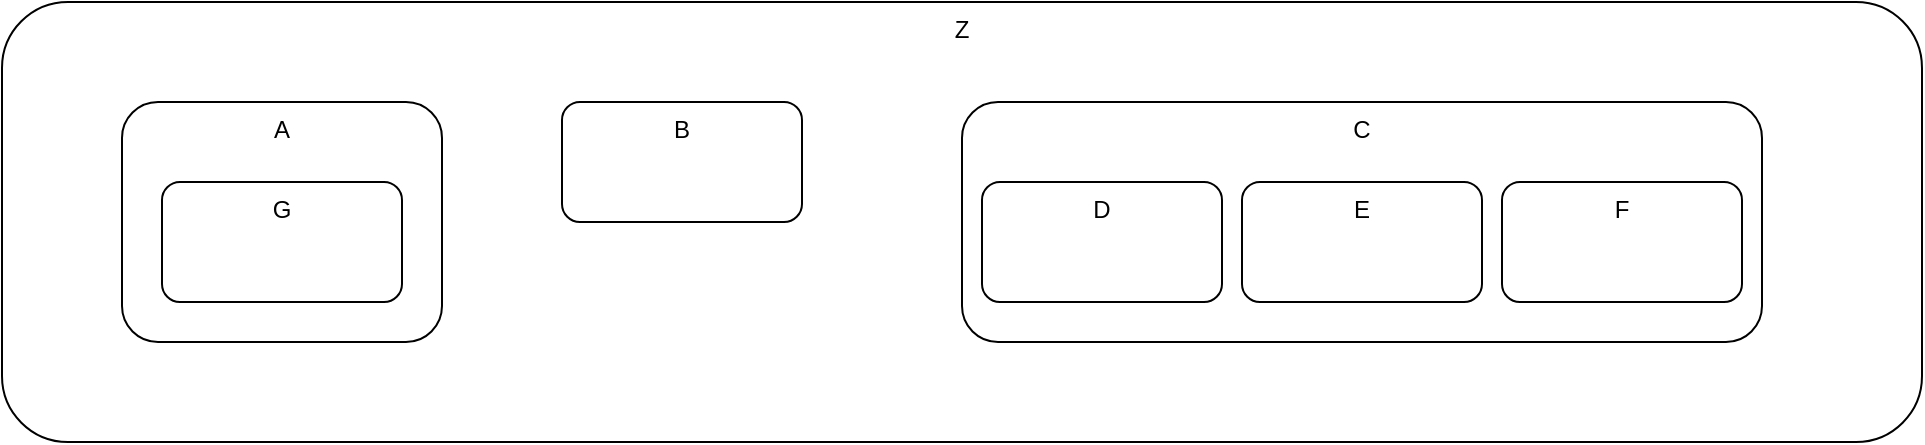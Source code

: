 <mxfile version="14.6.13" type="device" pages="2"><diagram id="osfUjiOvcNvU7iIQlVtG" name="Page-1"><mxGraphModel dx="1106" dy="727" grid="1" gridSize="10" guides="1" tooltips="1" connect="1" arrows="1" fold="1" page="1" pageScale="1" pageWidth="1100" pageHeight="850" math="0" shadow="0"><root><mxCell id="0"/><mxCell id="1" parent="0"/><mxCell id="qeGO8vuctmUfubV72i9I-1" value="Z" style="rounded=1;whiteSpace=wrap;html=1;verticalAlign=top;" parent="1" vertex="1"><mxGeometry x="80" y="190" width="960" height="220" as="geometry"/></mxCell><mxCell id="qeGO8vuctmUfubV72i9I-2" value="A" style="rounded=1;whiteSpace=wrap;html=1;verticalAlign=top;" parent="1" vertex="1"><mxGeometry x="140" y="240" width="160" height="120" as="geometry"/></mxCell><mxCell id="qeGO8vuctmUfubV72i9I-3" value="C" style="rounded=1;whiteSpace=wrap;html=1;verticalAlign=top;" parent="1" vertex="1"><mxGeometry x="560" y="240" width="400" height="120" as="geometry"/></mxCell><mxCell id="qeGO8vuctmUfubV72i9I-4" value="B" style="rounded=1;whiteSpace=wrap;html=1;verticalAlign=top;" parent="1" vertex="1"><mxGeometry x="360" y="240" width="120" height="60" as="geometry"/></mxCell><mxCell id="qeGO8vuctmUfubV72i9I-5" value="D" style="rounded=1;whiteSpace=wrap;html=1;verticalAlign=top;" parent="1" vertex="1"><mxGeometry x="570" y="280" width="120" height="60" as="geometry"/></mxCell><mxCell id="qeGO8vuctmUfubV72i9I-6" value="E" style="rounded=1;whiteSpace=wrap;html=1;verticalAlign=top;" parent="1" vertex="1"><mxGeometry x="700" y="280" width="120" height="60" as="geometry"/></mxCell><mxCell id="qeGO8vuctmUfubV72i9I-7" value="F" style="rounded=1;whiteSpace=wrap;html=1;verticalAlign=top;" parent="1" vertex="1"><mxGeometry x="830" y="280" width="120" height="60" as="geometry"/></mxCell><mxCell id="qeGO8vuctmUfubV72i9I-8" value="G" style="rounded=1;whiteSpace=wrap;html=1;verticalAlign=top;" parent="1" vertex="1"><mxGeometry x="160" y="280" width="120" height="60" as="geometry"/></mxCell></root></mxGraphModel></diagram><diagram id="--x4koTGdbOmvB-r_6bz" name="Example 2 Basic Ports"><mxGraphModel dx="1106" dy="727" grid="1" gridSize="10" guides="1" tooltips="1" connect="1" arrows="1" fold="1" page="1" pageScale="1" pageWidth="1100" pageHeight="850" math="0" shadow="0"><root><mxCell id="MUeQqSGLcJSToAtBFr0L-0"/><mxCell id="MUeQqSGLcJSToAtBFr0L-1" parent="MUeQqSGLcJSToAtBFr0L-0"/><mxCell id="MUeQqSGLcJSToAtBFr0L-7" value="#sequence" style="rounded=1;whiteSpace=wrap;html=1;verticalAlign=top;" vertex="1" parent="MUeQqSGLcJSToAtBFr0L-1"><mxGeometry x="10" y="60" width="1020" height="310" as="geometry"/></mxCell><mxCell id="MUeQqSGLcJSToAtBFr0L-8" value="SaySomething" style="rounded=1;whiteSpace=wrap;html=1;verticalAlign=top;" vertex="1" parent="MUeQqSGLcJSToAtBFr0L-1"><mxGeometry x="440" y="200" width="120" height="80" as="geometry"/></mxCell><mxCell id="MUeQqSGLcJSToAtBFr0L-9" value="SaySomething2" style="rounded=1;whiteSpace=wrap;html=1;verticalAlign=top;" vertex="1" parent="MUeQqSGLcJSToAtBFr0L-1"><mxGeometry x="640" y="200" width="120" height="80" as="geometry"/></mxCell><mxCell id="MUeQqSGLcJSToAtBFr0L-10" value="SaySomething2" style="rounded=1;whiteSpace=wrap;html=1;verticalAlign=top;" vertex="1" parent="MUeQqSGLcJSToAtBFr0L-1"><mxGeometry x="840" y="200" width="120" height="80" as="geometry"/></mxCell><mxCell id="MUeQqSGLcJSToAtBFr0L-11" value="ThinkWhatToSay" style="rounded=1;whiteSpace=wrap;html=1;verticalAlign=top;" vertex="1" parent="MUeQqSGLcJSToAtBFr0L-1"><mxGeometry x="240" y="200" width="120" height="80" as="geometry"/></mxCell><mxCell id="MUeQqSGLcJSToAtBFr0L-12" value="SaySomething" style="rounded=1;whiteSpace=wrap;html=1;verticalAlign=top;" vertex="1" parent="MUeQqSGLcJSToAtBFr0L-1"><mxGeometry x="80" y="200" width="120" height="80" as="geometry"/></mxCell><mxCell id="MUeQqSGLcJSToAtBFr0L-13" value="&quot;start thinking&quot;" style="ellipse;whiteSpace=wrap;html=1;aspect=fixed;fillColor=#d5e8d4;strokeColor=#82b366;verticalAlign=top;" vertex="1" parent="MUeQqSGLcJSToAtBFr0L-1"><mxGeometry x="60" y="225" width="40" height="40" as="geometry"/></mxCell><mxCell id="MUeQqSGLcJSToAtBFr0L-20" style="edgeStyle=orthogonalEdgeStyle;curved=1;orthogonalLoop=1;jettySize=auto;html=1;exitX=1;exitY=0.5;exitDx=0;exitDy=0;entryX=0;entryY=0.5;entryDx=0;entryDy=0;" edge="1" parent="MUeQqSGLcJSToAtBFr0L-1" source="MUeQqSGLcJSToAtBFr0L-14" target="MUeQqSGLcJSToAtBFr0L-18"><mxGeometry relative="1" as="geometry"><Array as="points"><mxPoint x="380" y="120"/></Array></mxGeometry></mxCell><mxCell id="MUeQqSGLcJSToAtBFr0L-14" value="{the_answer}" style="ellipse;whiteSpace=wrap;html=1;aspect=fixed;fillColor=#fff2cc;strokeColor=#d6b656;verticalAlign=top;" vertex="1" parent="MUeQqSGLcJSToAtBFr0L-1"><mxGeometry x="340" y="225" width="40" height="40" as="geometry"/></mxCell><mxCell id="MUeQqSGLcJSToAtBFr0L-15" value="{the_answer}" style="ellipse;whiteSpace=wrap;html=1;aspect=fixed;fillColor=#d5e8d4;strokeColor=#82b366;verticalAlign=top;" vertex="1" parent="MUeQqSGLcJSToAtBFr0L-1"><mxGeometry x="420" y="225" width="40" height="40" as="geometry"/></mxCell><mxCell id="MUeQqSGLcJSToAtBFr0L-16" value="&quot;SaySomething2 works too&quot;" style="ellipse;whiteSpace=wrap;html=1;aspect=fixed;fillColor=#d5e8d4;strokeColor=#82b366;verticalAlign=top;" vertex="1" parent="MUeQqSGLcJSToAtBFr0L-1"><mxGeometry x="620" y="225" width="40" height="40" as="geometry"/></mxCell><mxCell id="MUeQqSGLcJSToAtBFr0L-17" value="{the_answer}" style="ellipse;whiteSpace=wrap;html=1;aspect=fixed;fillColor=#d5e8d4;strokeColor=#82b366;" vertex="1" parent="MUeQqSGLcJSToAtBFr0L-1"><mxGeometry x="820" y="220" width="40" height="40" as="geometry"/></mxCell><mxCell id="MUeQqSGLcJSToAtBFr0L-18" value="{the_answer}" style="ellipse;whiteSpace=wrap;html=1;aspect=fixed;" vertex="1" parent="MUeQqSGLcJSToAtBFr0L-1"><mxGeometry x="480" y="100" width="40" height="40" as="geometry"/></mxCell></root></mxGraphModel></diagram></mxfile>
